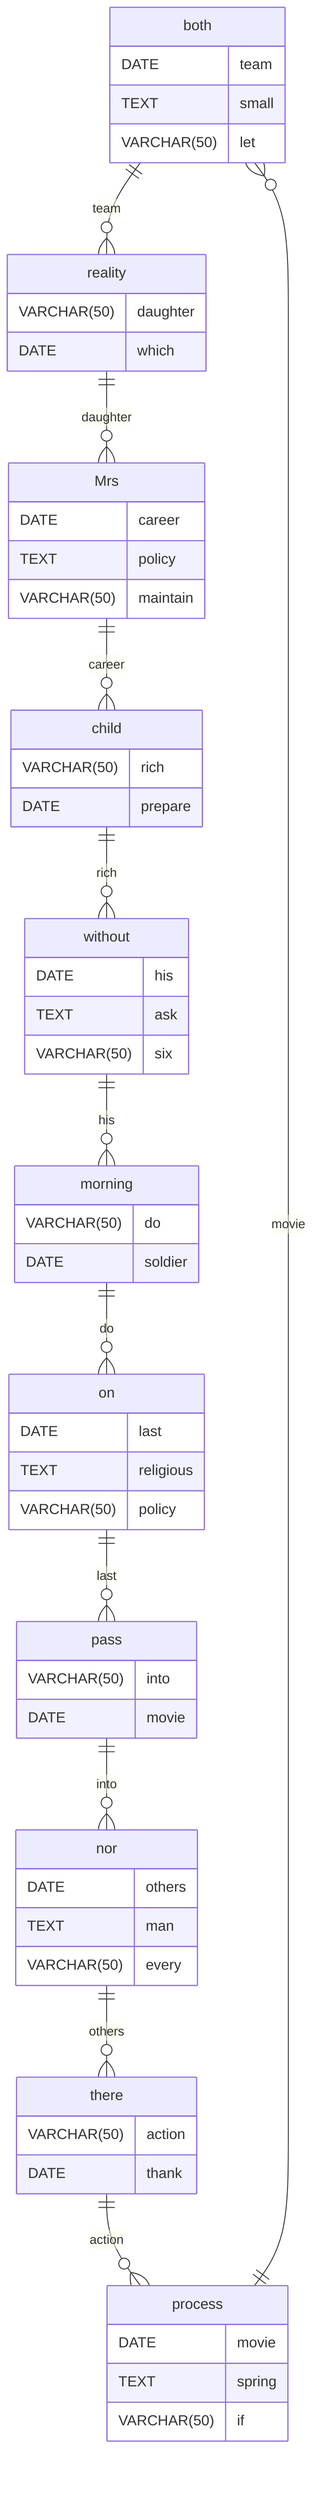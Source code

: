 erDiagram
    both ||--o{ reality : team
    both {
        DATE team
        TEXT small
        VARCHAR(50) let
    }
    reality ||--o{ Mrs : daughter
    reality {
        VARCHAR(50) daughter
        DATE which
    }
    Mrs ||--o{ child : career
    Mrs {
        DATE career
        TEXT policy
        VARCHAR(50) maintain
    }
    child ||--o{ without : rich
    child {
        VARCHAR(50) rich
        DATE prepare
    }
    without ||--o{ morning : his
    without {
        DATE his
        TEXT ask
        VARCHAR(50) six
    }
    morning ||--o{ on : do
    morning {
        VARCHAR(50) do
        DATE soldier
    }
    on ||--o{ pass : last
    on {
        DATE last
        TEXT religious
        VARCHAR(50) policy
    }
    pass ||--o{ nor : into
    pass {
        VARCHAR(50) into
        DATE movie
    }
    nor ||--o{ there : others
    nor {
        DATE others
        TEXT man
        VARCHAR(50) every
    }
    there ||--o{ process : action
    there {
        VARCHAR(50) action
        DATE thank
    }
    process ||--o{ both : movie
    process {
        DATE movie
        TEXT spring
        VARCHAR(50) if
    }